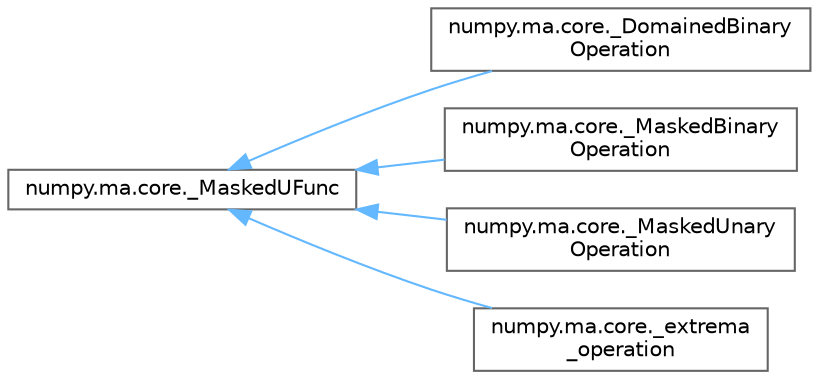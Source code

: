 digraph "Graphical Class Hierarchy"
{
 // LATEX_PDF_SIZE
  bgcolor="transparent";
  edge [fontname=Helvetica,fontsize=10,labelfontname=Helvetica,labelfontsize=10];
  node [fontname=Helvetica,fontsize=10,shape=box,height=0.2,width=0.4];
  rankdir="LR";
  Node0 [id="Node000000",label="numpy.ma.core._MaskedUFunc",height=0.2,width=0.4,color="grey40", fillcolor="white", style="filled",URL="$dc/d15/classnumpy_1_1ma_1_1core_1_1__MaskedUFunc.html",tooltip=" "];
  Node0 -> Node1 [id="edge4490_Node000000_Node000001",dir="back",color="steelblue1",style="solid",tooltip=" "];
  Node1 [id="Node000001",label="numpy.ma.core._DomainedBinary\lOperation",height=0.2,width=0.4,color="grey40", fillcolor="white", style="filled",URL="$da/de1/classnumpy_1_1ma_1_1core_1_1__DomainedBinaryOperation.html",tooltip=" "];
  Node0 -> Node2 [id="edge4491_Node000000_Node000002",dir="back",color="steelblue1",style="solid",tooltip=" "];
  Node2 [id="Node000002",label="numpy.ma.core._MaskedBinary\lOperation",height=0.2,width=0.4,color="grey40", fillcolor="white", style="filled",URL="$d9/d4a/classnumpy_1_1ma_1_1core_1_1__MaskedBinaryOperation.html",tooltip=" "];
  Node0 -> Node3 [id="edge4492_Node000000_Node000003",dir="back",color="steelblue1",style="solid",tooltip=" "];
  Node3 [id="Node000003",label="numpy.ma.core._MaskedUnary\lOperation",height=0.2,width=0.4,color="grey40", fillcolor="white", style="filled",URL="$dc/d9c/classnumpy_1_1ma_1_1core_1_1__MaskedUnaryOperation.html",tooltip=" "];
  Node0 -> Node4 [id="edge4493_Node000000_Node000004",dir="back",color="steelblue1",style="solid",tooltip=" "];
  Node4 [id="Node000004",label="numpy.ma.core._extrema\l_operation",height=0.2,width=0.4,color="grey40", fillcolor="white", style="filled",URL="$d3/d4a/classnumpy_1_1ma_1_1core_1_1__extrema__operation.html",tooltip="Extrema functions #."];
}
